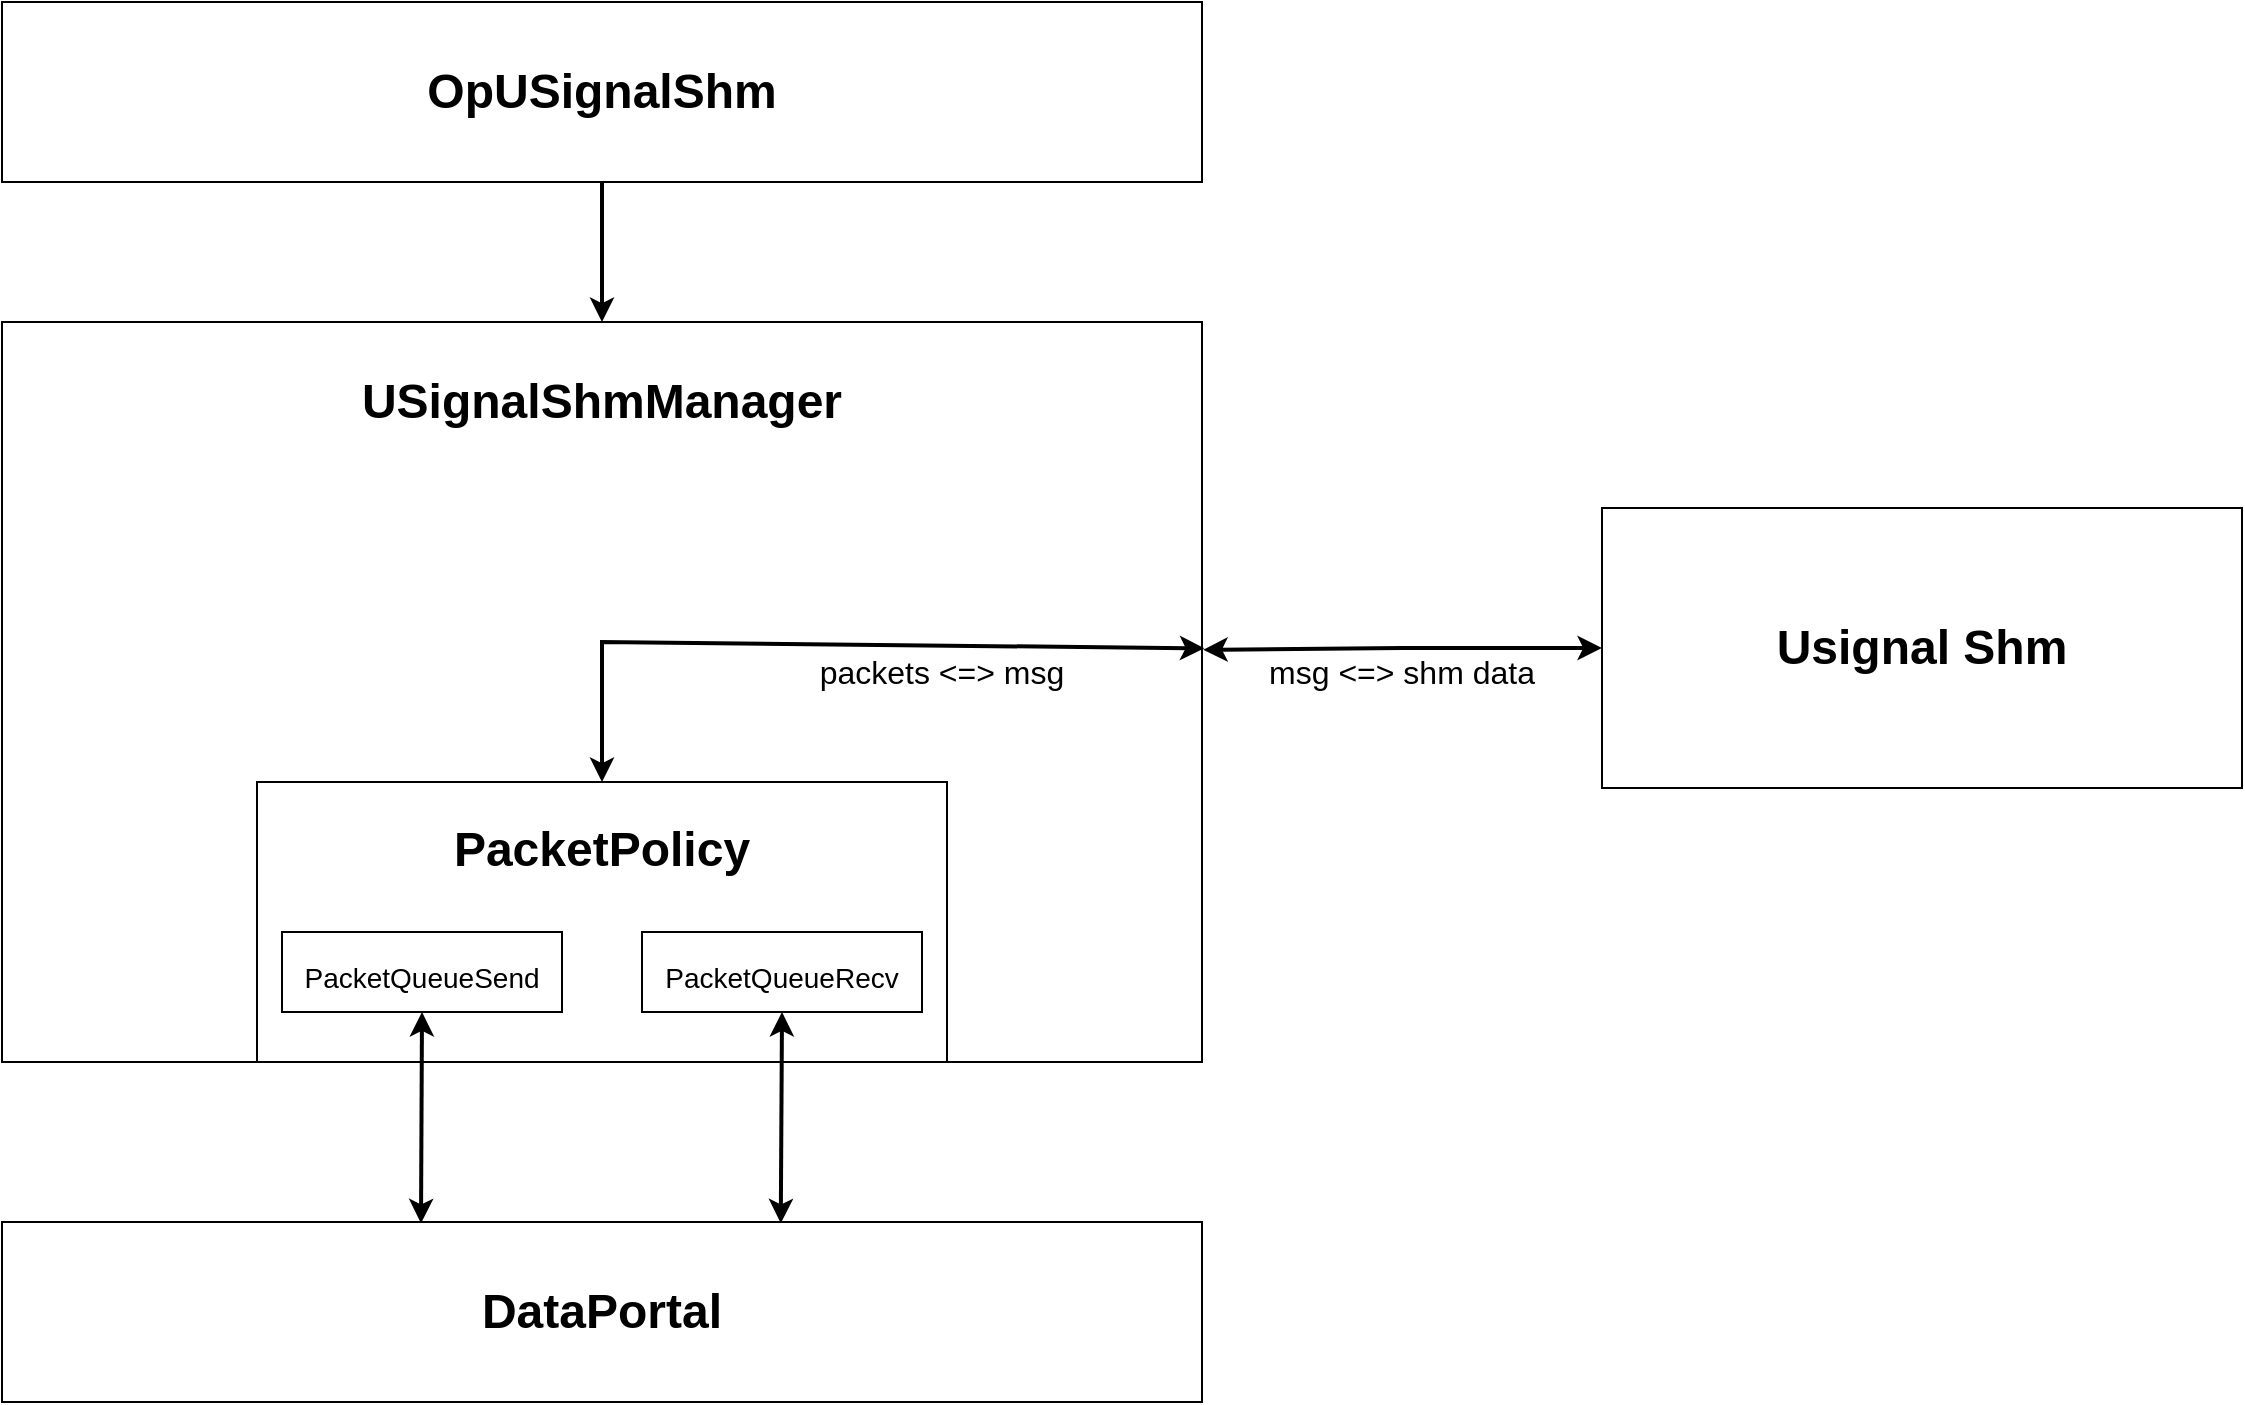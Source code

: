 <mxfile version="20.1.1" type="github">
  <diagram id="1JJFmrZDCJCVyrGSCIPN" name="Page-1">
    <mxGraphModel dx="2062" dy="1154" grid="1" gridSize="10" guides="1" tooltips="1" connect="1" arrows="1" fold="1" page="1" pageScale="1" pageWidth="827" pageHeight="1169" math="0" shadow="0">
      <root>
        <mxCell id="0" />
        <mxCell id="1" parent="0" />
        <mxCell id="SlVcP2jCpKMH03LrzHKm-2" value="&lt;b&gt;&lt;font style=&quot;font-size: 24px;&quot;&gt;DataPortal&lt;/font&gt;&lt;/b&gt;" style="rounded=0;whiteSpace=wrap;html=1;" parent="1" vertex="1">
          <mxGeometry x="120" y="830" width="600" height="90" as="geometry" />
        </mxCell>
        <mxCell id="SlVcP2jCpKMH03LrzHKm-3" value="&lt;h1&gt;&lt;br&gt;&lt;/h1&gt;" style="text;html=1;strokeColor=none;fillColor=none;spacing=5;spacingTop=-20;whiteSpace=wrap;overflow=hidden;rounded=0;" parent="1" vertex="1">
          <mxGeometry x="200" y="390" width="220" height="40" as="geometry" />
        </mxCell>
        <mxCell id="SlVcP2jCpKMH03LrzHKm-4" value="" style="rounded=0;whiteSpace=wrap;html=1;fontSize=18;" parent="1" vertex="1">
          <mxGeometry x="120" y="380" width="600" height="370" as="geometry" />
        </mxCell>
        <mxCell id="SlVcP2jCpKMH03LrzHKm-8" value="&lt;h1 style=&quot;text-align: left;&quot;&gt;OpUSignalShm&lt;/h1&gt;" style="rounded=0;whiteSpace=wrap;html=1;" parent="1" vertex="1">
          <mxGeometry x="120" y="220" width="600" height="90" as="geometry" />
        </mxCell>
        <mxCell id="SlVcP2jCpKMH03LrzHKm-9" value="&lt;h1&gt;&lt;font style=&quot;font-size: 24px;&quot;&gt;USignalShmManager&lt;/font&gt;&lt;/h1&gt;" style="text;html=1;strokeColor=none;fillColor=none;spacing=5;spacingTop=-20;whiteSpace=wrap;overflow=hidden;rounded=0;fontSize=18;align=center;" parent="1" vertex="1">
          <mxGeometry x="280" y="380" width="280" height="65" as="geometry" />
        </mxCell>
        <mxCell id="SlVcP2jCpKMH03LrzHKm-10" value="" style="rounded=0;whiteSpace=wrap;html=1;fontSize=24;" parent="1" vertex="1">
          <mxGeometry x="247.5" y="610" width="345" height="140" as="geometry" />
        </mxCell>
        <mxCell id="SlVcP2jCpKMH03LrzHKm-11" value="&lt;h1&gt;&lt;font style=&quot;font-size: 24px;&quot;&gt;PacketPolicy&lt;/font&gt;&lt;/h1&gt;" style="text;html=1;strokeColor=none;fillColor=none;spacing=5;spacingTop=-20;whiteSpace=wrap;overflow=hidden;rounded=0;fontSize=24;align=center;" parent="1" vertex="1">
          <mxGeometry x="325" y="585" width="190" height="80" as="geometry" />
        </mxCell>
        <mxCell id="SlVcP2jCpKMH03LrzHKm-12" value="&lt;span style=&quot;font-size: 14px;&quot;&gt;PacketQueueSend&lt;/span&gt;" style="rounded=0;whiteSpace=wrap;html=1;fontSize=24;align=center;" parent="1" vertex="1">
          <mxGeometry x="260" y="685" width="140" height="40" as="geometry" />
        </mxCell>
        <mxCell id="SlVcP2jCpKMH03LrzHKm-13" value="&lt;font style=&quot;font-size: 14px;&quot;&gt;PacketQueueRecv&lt;/font&gt;" style="rounded=0;whiteSpace=wrap;html=1;fontSize=24;align=center;" parent="1" vertex="1">
          <mxGeometry x="440" y="685" width="140" height="40" as="geometry" />
        </mxCell>
        <mxCell id="SlVcP2jCpKMH03LrzHKm-14" value="" style="endArrow=classic;startArrow=classic;html=1;rounded=0;fontFamily=Helvetica;fontSize=24;entryX=0.5;entryY=1;entryDx=0;entryDy=0;exitX=0.649;exitY=0.007;exitDx=0;exitDy=0;exitPerimeter=0;strokeWidth=2;" parent="1" source="SlVcP2jCpKMH03LrzHKm-2" target="SlVcP2jCpKMH03LrzHKm-13" edge="1">
          <mxGeometry width="50" height="50" relative="1" as="geometry">
            <mxPoint x="340" y="810" as="sourcePoint" />
            <mxPoint x="390" y="760" as="targetPoint" />
          </mxGeometry>
        </mxCell>
        <mxCell id="SlVcP2jCpKMH03LrzHKm-15" value="" style="endArrow=classic;startArrow=classic;html=1;rounded=0;fontFamily=Helvetica;fontSize=24;exitX=0.649;exitY=0.007;exitDx=0;exitDy=0;exitPerimeter=0;strokeWidth=2;entryX=0.5;entryY=1;entryDx=0;entryDy=0;" parent="1" target="SlVcP2jCpKMH03LrzHKm-12" edge="1">
          <mxGeometry width="50" height="50" relative="1" as="geometry">
            <mxPoint x="329.5" y="830.63" as="sourcePoint" />
            <mxPoint x="330" y="730" as="targetPoint" />
          </mxGeometry>
        </mxCell>
        <mxCell id="SlVcP2jCpKMH03LrzHKm-18" style="edgeStyle=orthogonalEdgeStyle;rounded=0;orthogonalLoop=1;jettySize=auto;html=1;exitX=0;exitY=0.5;exitDx=0;exitDy=0;fontFamily=Helvetica;fontSize=24;strokeWidth=2;startArrow=classic;startFill=1;entryX=1.001;entryY=0.443;entryDx=0;entryDy=0;entryPerimeter=0;" parent="1" source="SlVcP2jCpKMH03LrzHKm-16" target="SlVcP2jCpKMH03LrzHKm-4" edge="1">
          <mxGeometry relative="1" as="geometry">
            <mxPoint x="640" y="543" as="targetPoint" />
          </mxGeometry>
        </mxCell>
        <mxCell id="SlVcP2jCpKMH03LrzHKm-16" value="&lt;b&gt;Usignal Shm&lt;/b&gt;" style="rounded=0;whiteSpace=wrap;html=1;fontFamily=Helvetica;fontSize=24;" parent="1" vertex="1">
          <mxGeometry x="920" y="473" width="320" height="140" as="geometry" />
        </mxCell>
        <mxCell id="SlVcP2jCpKMH03LrzHKm-17" value="" style="endArrow=classic;html=1;rounded=0;fontFamily=Helvetica;fontSize=24;exitX=0.5;exitY=1;exitDx=0;exitDy=0;entryX=0.5;entryY=0;entryDx=0;entryDy=0;fontStyle=1;strokeWidth=2;" parent="1" source="SlVcP2jCpKMH03LrzHKm-8" target="SlVcP2jCpKMH03LrzHKm-4" edge="1">
          <mxGeometry width="50" height="50" relative="1" as="geometry">
            <mxPoint x="330" y="370" as="sourcePoint" />
            <mxPoint x="310" y="370" as="targetPoint" />
          </mxGeometry>
        </mxCell>
        <mxCell id="SlVcP2jCpKMH03LrzHKm-19" value="" style="endArrow=classic;startArrow=classic;html=1;rounded=0;fontFamily=Helvetica;fontSize=24;strokeWidth=2;entryX=1.002;entryY=0.441;entryDx=0;entryDy=0;exitX=0.5;exitY=0;exitDx=0;exitDy=0;entryPerimeter=0;" parent="1" source="SlVcP2jCpKMH03LrzHKm-10" target="SlVcP2jCpKMH03LrzHKm-4" edge="1">
          <mxGeometry width="50" height="50" relative="1" as="geometry">
            <mxPoint x="880" y="710" as="sourcePoint" />
            <mxPoint x="639.12" y="542.07" as="targetPoint" />
            <Array as="points">
              <mxPoint x="420" y="540" />
            </Array>
          </mxGeometry>
        </mxCell>
        <mxCell id="SlVcP2jCpKMH03LrzHKm-20" value="&lt;font style=&quot;font-size: 16px;&quot;&gt;msg &amp;lt;=&amp;gt; shm data&lt;/font&gt;" style="text;html=1;strokeColor=none;fillColor=none;align=center;verticalAlign=middle;whiteSpace=wrap;rounded=0;fontFamily=Helvetica;fontSize=1;" parent="1" vertex="1">
          <mxGeometry x="730" y="540" width="180" height="30" as="geometry" />
        </mxCell>
        <mxCell id="SlVcP2jCpKMH03LrzHKm-21" value="&lt;font style=&quot;font-size: 16px;&quot;&gt;packets &amp;lt;=&amp;gt; msg&lt;/font&gt;" style="text;html=1;strokeColor=none;fillColor=none;align=center;verticalAlign=middle;whiteSpace=wrap;rounded=0;fontFamily=Helvetica;fontSize=1;" parent="1" vertex="1">
          <mxGeometry x="500" y="540" width="180" height="30" as="geometry" />
        </mxCell>
      </root>
    </mxGraphModel>
  </diagram>
</mxfile>
